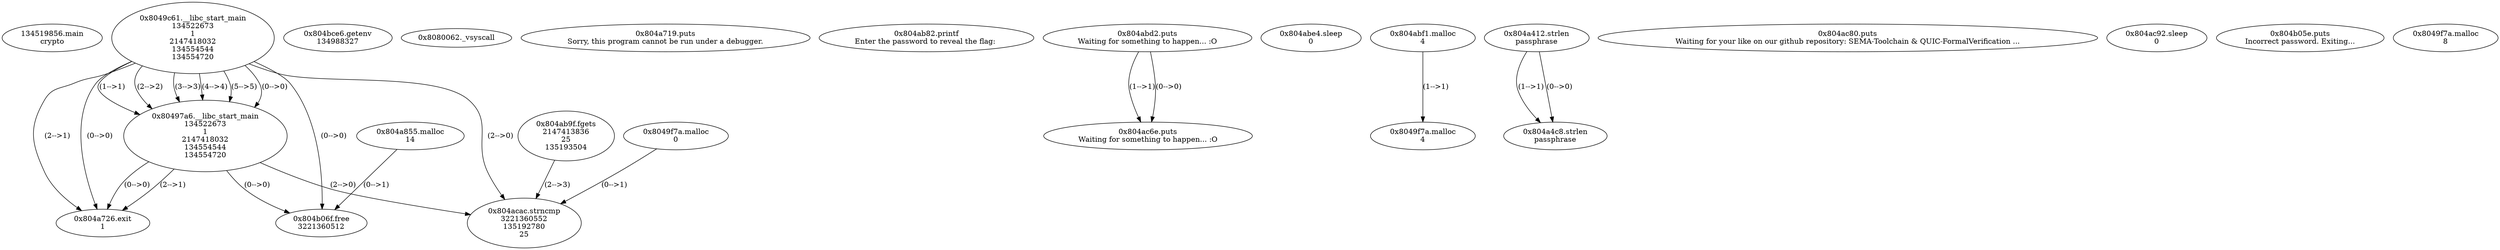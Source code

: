 // Global SCDG with merge call
digraph {
	0 [label="134519856.main
crypto"]
	1 [label="0x8049c61.__libc_start_main
134522673
1
2147418032
134554544
134554720"]
	2 [label="0x804bce6.getenv
134988327"]
	3 [label="0x80497a6.__libc_start_main
134522673
1
2147418032
134554544
134554720"]
	1 -> 3 [label="(1-->1)"]
	1 -> 3 [label="(2-->2)"]
	1 -> 3 [label="(3-->3)"]
	1 -> 3 [label="(4-->4)"]
	1 -> 3 [label="(5-->5)"]
	1 -> 3 [label="(0-->0)"]
	4 [label="0x8080062._vsyscall
"]
	5 [label="0x804a719.puts
Sorry, this program cannot be run under a debugger."]
	6 [label="0x804a726.exit
1"]
	1 -> 6 [label="(2-->1)"]
	3 -> 6 [label="(2-->1)"]
	1 -> 6 [label="(0-->0)"]
	3 -> 6 [label="(0-->0)"]
	7 [label="0x804a855.malloc
14"]
	8 [label="0x804ab82.printf
Enter the password to reveal the flag: "]
	9 [label="0x804ab9f.fgets
2147413836
25
135193504"]
	10 [label="0x804abd2.puts
Waiting for something to happen... :O"]
	11 [label="0x804abe4.sleep
0"]
	12 [label="0x804abf1.malloc
4"]
	13 [label="0x8049f7a.malloc
0"]
	14 [label="0x804a412.strlen
passphrase"]
	15 [label="0x804a4c8.strlen
passphrase"]
	14 -> 15 [label="(1-->1)"]
	14 -> 15 [label="(0-->0)"]
	16 [label="0x804ac6e.puts
Waiting for something to happen... :O"]
	10 -> 16 [label="(1-->1)"]
	10 -> 16 [label="(0-->0)"]
	17 [label="0x804ac80.puts
Waiting for your like on our github repository: SEMA-Toolchain & QUIC-FormalVerification ..."]
	18 [label="0x804ac92.sleep
0"]
	19 [label="0x804acac.strncmp
3221360552
135192780
25"]
	13 -> 19 [label="(0-->1)"]
	9 -> 19 [label="(2-->3)"]
	1 -> 19 [label="(2-->0)"]
	3 -> 19 [label="(2-->0)"]
	20 [label="0x804b05e.puts
Incorrect password. Exiting..."]
	21 [label="0x804b06f.free
3221360512"]
	7 -> 21 [label="(0-->1)"]
	1 -> 21 [label="(0-->0)"]
	3 -> 21 [label="(0-->0)"]
	22 [label="0x8049f7a.malloc
4"]
	12 -> 22 [label="(1-->1)"]
	23 [label="0x8049f7a.malloc
8"]
}
